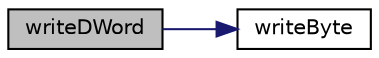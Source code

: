digraph "writeDWord"
{
 // LATEX_PDF_SIZE
  edge [fontname="Helvetica",fontsize="10",labelfontname="Helvetica",labelfontsize="10"];
  node [fontname="Helvetica",fontsize="10",shape=record];
  rankdir="LR";
  Node1 [label="writeDWord",height=0.2,width=0.4,color="black", fillcolor="grey75", style="filled", fontcolor="black",tooltip="Writes dword to Drive IN LITTLE-ENDIAN FORMAT!"];
  Node1 -> Node2 [color="midnightblue",fontsize="10",style="solid",fontname="Helvetica"];
  Node2 [label="writeByte",height=0.2,width=0.4,color="black", fillcolor="white", style="filled",URL="$v_d_i_s_k__drive_8c.html#ad70e2254570ddf3c683ba4a1377933ad",tooltip="Writes byte to Drive."];
}
